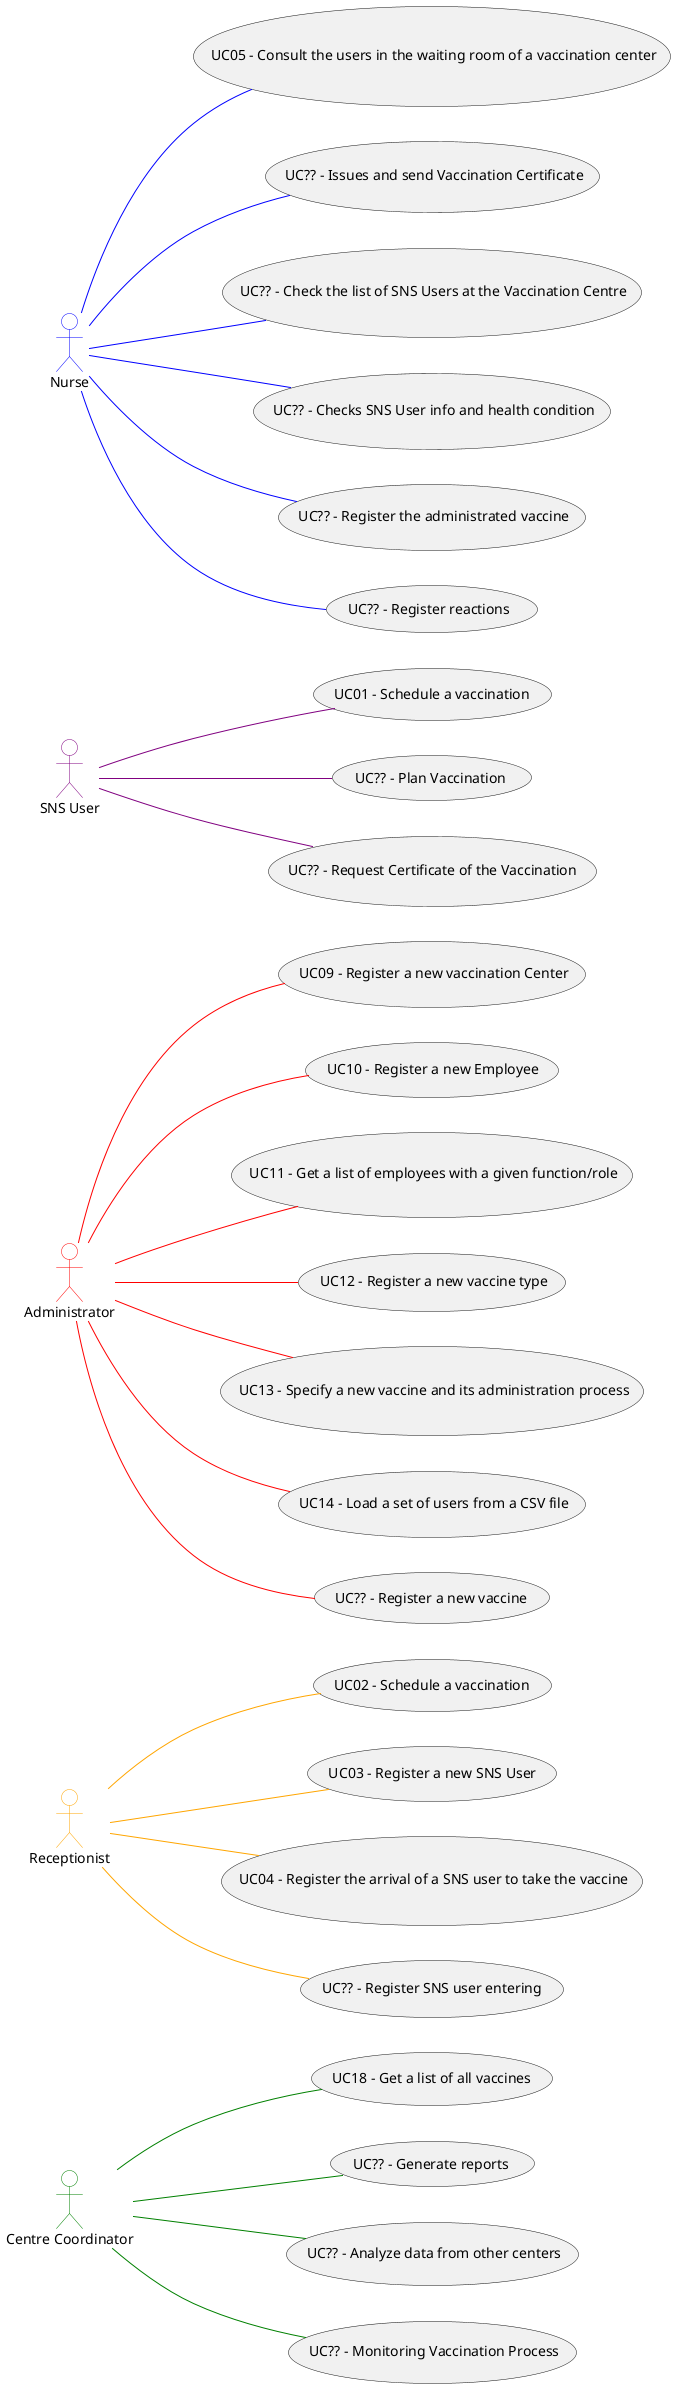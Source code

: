 @startuml

left to right direction
actor "Centre Coordinator" #white;line:green
actor "Receptionist" #white;line:orange
actor "Administrator" #white;line:red
actor "SNS User" #white;line:purple
actor "Nurse" #white;line:blue


usecase " UC01 - Schedule a vaccination" as UC1
usecase " UC02 - Schedule a vaccination" as UC2
usecase " UC03 - Register a new SNS User" as UC3
usecase " UC04 - Register the arrival of a SNS user to take the vaccine" as UC4
usecase " UC05 - Consult the users in the waiting room of a vaccination center" as UC5
usecase " UC09 - Register a new vaccination Center" as UC9
usecase " UC10 - Register a new Employee" as UC10
usecase " UC11 - Get a list of employees with a given function/role" as UC11
usecase " UC12 - Register a new vaccine type" as UC12
usecase " UC13 - Specify a new vaccine and its administration process" as UC13
usecase " UC14 - Load a set of users from a CSV file" as UC14
usecase " UC18 - Get a list of all vaccines" as UC18

usecase " UC?? - Issues and send Vaccination Certificate" as UC19
usecase " UC?? - Check the list of SNS Users at the Vaccination Centre" as UC20
usecase " UC?? - Checks SNS User info and health condition" as UC21
usecase " UC?? - Register the administrated vaccine" as UC22
usecase " UC?? - Register reactions " as UC23
usecase " UC?? - Generate reports" as UC24
usecase " UC?? - Analyze data from other centers" as UC25
usecase " UC?? - Monitoring Vaccination Process" as UC26
usecase " UC?? - Plan Vaccination" as UC27
usecase " UC?? - Register SNS user entering " as UC28
usecase " UC?? - Request Certificate of the Vaccination " as UC29
usecase " UC?? - Register a new vaccine" as UC30

:SNS User: -down- UC1 #white;line:purple

:Receptionist: -down- UC2 #white;line:orange
:Receptionist: -down- UC3 #white;line:orange
:Receptionist: -down- UC4 #white;line:orange

:Nurse: -down- UC5 #white;line:blue

:Administrator: -down- UC9 #white;line:red
:Administrator: -down- UC10 #white;line:red
:Administrator: -down- UC11 #white;line:red
:Administrator: -down- UC12 #white;line:red
:Administrator: -down- UC13 #white;line:red
:Administrator: -down- UC14 #white;line:red

:Centre Coordinator: -down- UC18 #white;line:green

:Nurse: -down- UC19 #white;line:blue
:Nurse: -down- UC20 #white;line:blue
:Nurse: -down- UC21 #white;line:blue
:Nurse: -down- UC22 #white;line:blue
:Nurse: -down- UC23 #white;line:blue

:Centre Coordinator: -down- UC24 #line:green
:Centre Coordinator: -down- UC25 #line:green
:Centre Coordinator: -down- UC26 #white;line:green

:SNS User: -down- UC27 #white;line:purple

Receptionist -down- UC28 #line:orange

:SNS User: -down- UC29 #white;line:purple

:Administrator: -down- UC30 #white;line:red
@enduml
